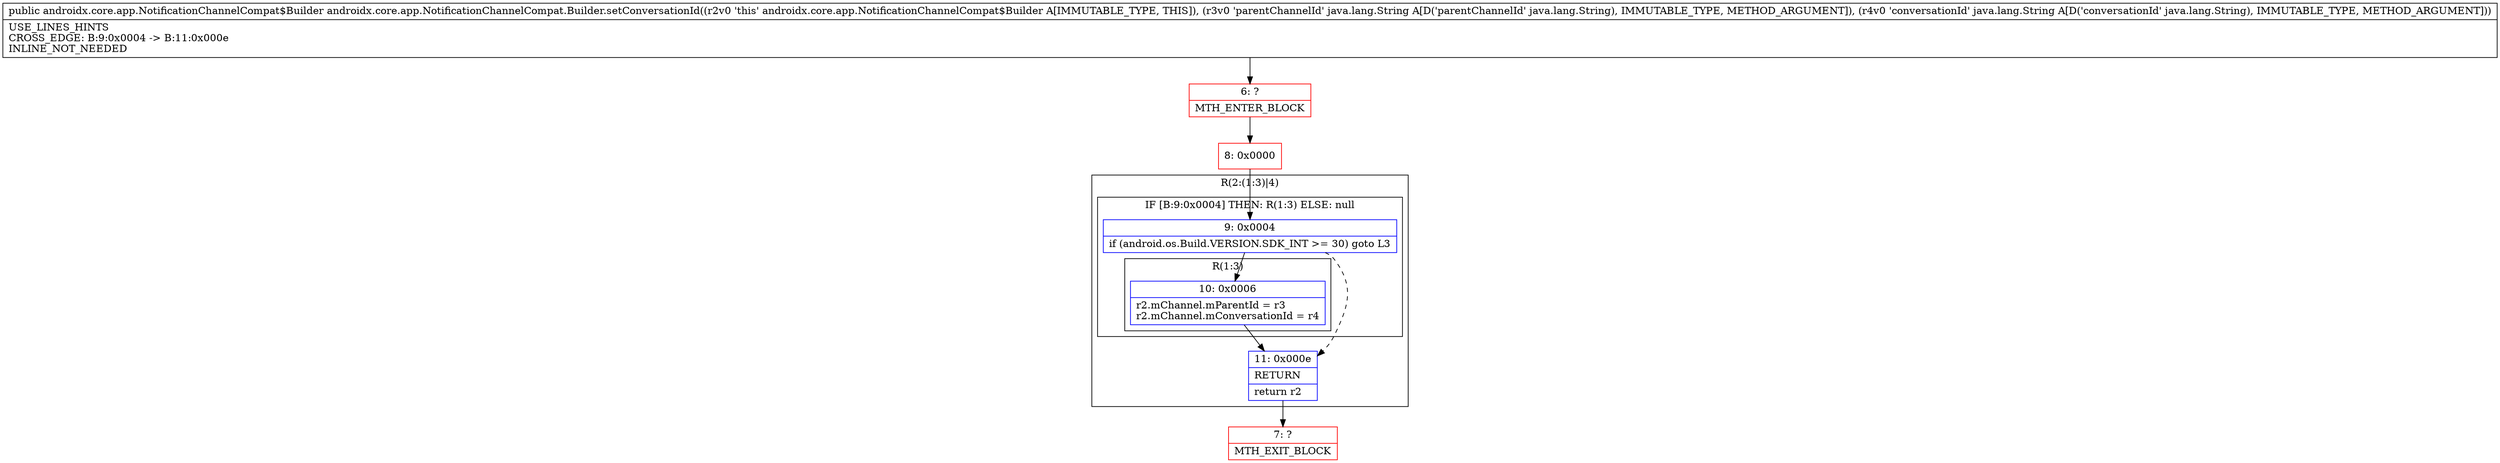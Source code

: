 digraph "CFG forandroidx.core.app.NotificationChannelCompat.Builder.setConversationId(Ljava\/lang\/String;Ljava\/lang\/String;)Landroidx\/core\/app\/NotificationChannelCompat$Builder;" {
subgraph cluster_Region_713043473 {
label = "R(2:(1:3)|4)";
node [shape=record,color=blue];
subgraph cluster_IfRegion_282698726 {
label = "IF [B:9:0x0004] THEN: R(1:3) ELSE: null";
node [shape=record,color=blue];
Node_9 [shape=record,label="{9\:\ 0x0004|if (android.os.Build.VERSION.SDK_INT \>= 30) goto L3\l}"];
subgraph cluster_Region_1742001461 {
label = "R(1:3)";
node [shape=record,color=blue];
Node_10 [shape=record,label="{10\:\ 0x0006|r2.mChannel.mParentId = r3\lr2.mChannel.mConversationId = r4\l}"];
}
}
Node_11 [shape=record,label="{11\:\ 0x000e|RETURN\l|return r2\l}"];
}
Node_6 [shape=record,color=red,label="{6\:\ ?|MTH_ENTER_BLOCK\l}"];
Node_8 [shape=record,color=red,label="{8\:\ 0x0000}"];
Node_7 [shape=record,color=red,label="{7\:\ ?|MTH_EXIT_BLOCK\l}"];
MethodNode[shape=record,label="{public androidx.core.app.NotificationChannelCompat$Builder androidx.core.app.NotificationChannelCompat.Builder.setConversationId((r2v0 'this' androidx.core.app.NotificationChannelCompat$Builder A[IMMUTABLE_TYPE, THIS]), (r3v0 'parentChannelId' java.lang.String A[D('parentChannelId' java.lang.String), IMMUTABLE_TYPE, METHOD_ARGUMENT]), (r4v0 'conversationId' java.lang.String A[D('conversationId' java.lang.String), IMMUTABLE_TYPE, METHOD_ARGUMENT]))  | USE_LINES_HINTS\lCROSS_EDGE: B:9:0x0004 \-\> B:11:0x000e\lINLINE_NOT_NEEDED\l}"];
MethodNode -> Node_6;Node_9 -> Node_10;
Node_9 -> Node_11[style=dashed];
Node_10 -> Node_11;
Node_11 -> Node_7;
Node_6 -> Node_8;
Node_8 -> Node_9;
}

